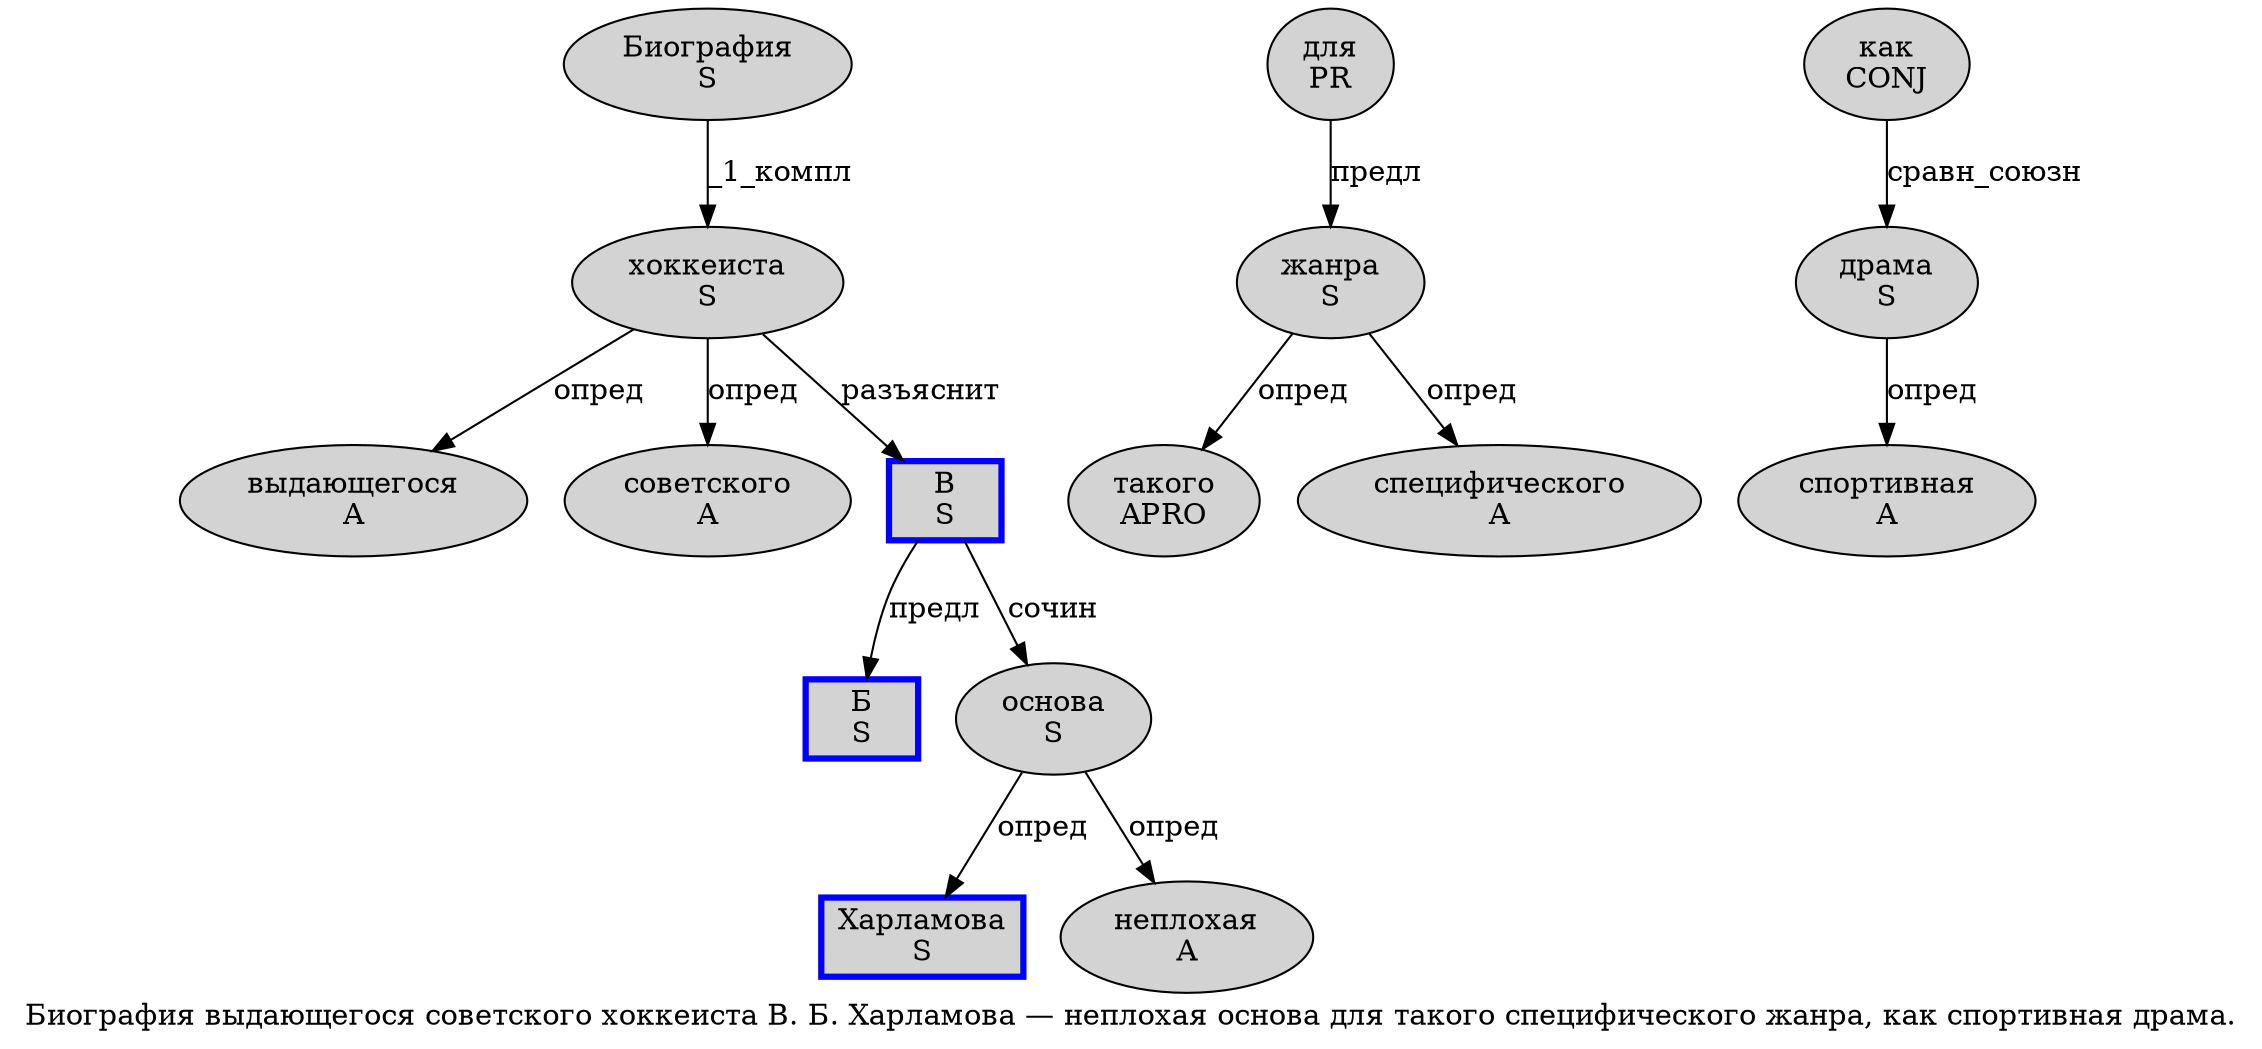 digraph SENTENCE_3291 {
	graph [label="Биография выдающегося советского хоккеиста В. Б. Харламова — неплохая основа для такого специфического жанра, как спортивная драма."]
	node [style=filled]
		0 [label="Биография
S" color="" fillcolor=lightgray penwidth=1 shape=ellipse]
		1 [label="выдающегося
A" color="" fillcolor=lightgray penwidth=1 shape=ellipse]
		2 [label="советского
A" color="" fillcolor=lightgray penwidth=1 shape=ellipse]
		3 [label="хоккеиста
S" color="" fillcolor=lightgray penwidth=1 shape=ellipse]
		4 [label="В
S" color=blue fillcolor=lightgray penwidth=3 shape=box]
		6 [label="Б
S" color=blue fillcolor=lightgray penwidth=3 shape=box]
		8 [label="Харламова
S" color=blue fillcolor=lightgray penwidth=3 shape=box]
		10 [label="неплохая
A" color="" fillcolor=lightgray penwidth=1 shape=ellipse]
		11 [label="основа
S" color="" fillcolor=lightgray penwidth=1 shape=ellipse]
		12 [label="для
PR" color="" fillcolor=lightgray penwidth=1 shape=ellipse]
		13 [label="такого
APRO" color="" fillcolor=lightgray penwidth=1 shape=ellipse]
		14 [label="специфического
A" color="" fillcolor=lightgray penwidth=1 shape=ellipse]
		15 [label="жанра
S" color="" fillcolor=lightgray penwidth=1 shape=ellipse]
		17 [label="как
CONJ" color="" fillcolor=lightgray penwidth=1 shape=ellipse]
		18 [label="спортивная
A" color="" fillcolor=lightgray penwidth=1 shape=ellipse]
		19 [label="драма
S" color="" fillcolor=lightgray penwidth=1 shape=ellipse]
			4 -> 6 [label="предл"]
			4 -> 11 [label="сочин"]
			15 -> 13 [label="опред"]
			15 -> 14 [label="опред"]
			12 -> 15 [label="предл"]
			3 -> 1 [label="опред"]
			3 -> 2 [label="опред"]
			3 -> 4 [label="разъяснит"]
			0 -> 3 [label="_1_компл"]
			17 -> 19 [label="сравн_союзн"]
			11 -> 8 [label="опред"]
			11 -> 10 [label="опред"]
			19 -> 18 [label="опред"]
}